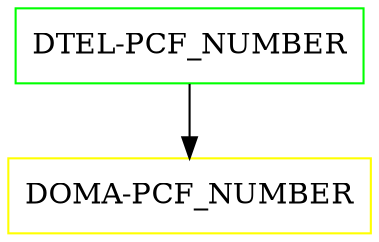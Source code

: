 digraph G {
  "DTEL-PCF_NUMBER" [shape=box,color=green];
  "DOMA-PCF_NUMBER" [shape=box,color=yellow,URL="./DOMA_PCF_NUMBER.html"];
  "DTEL-PCF_NUMBER" -> "DOMA-PCF_NUMBER";
}
